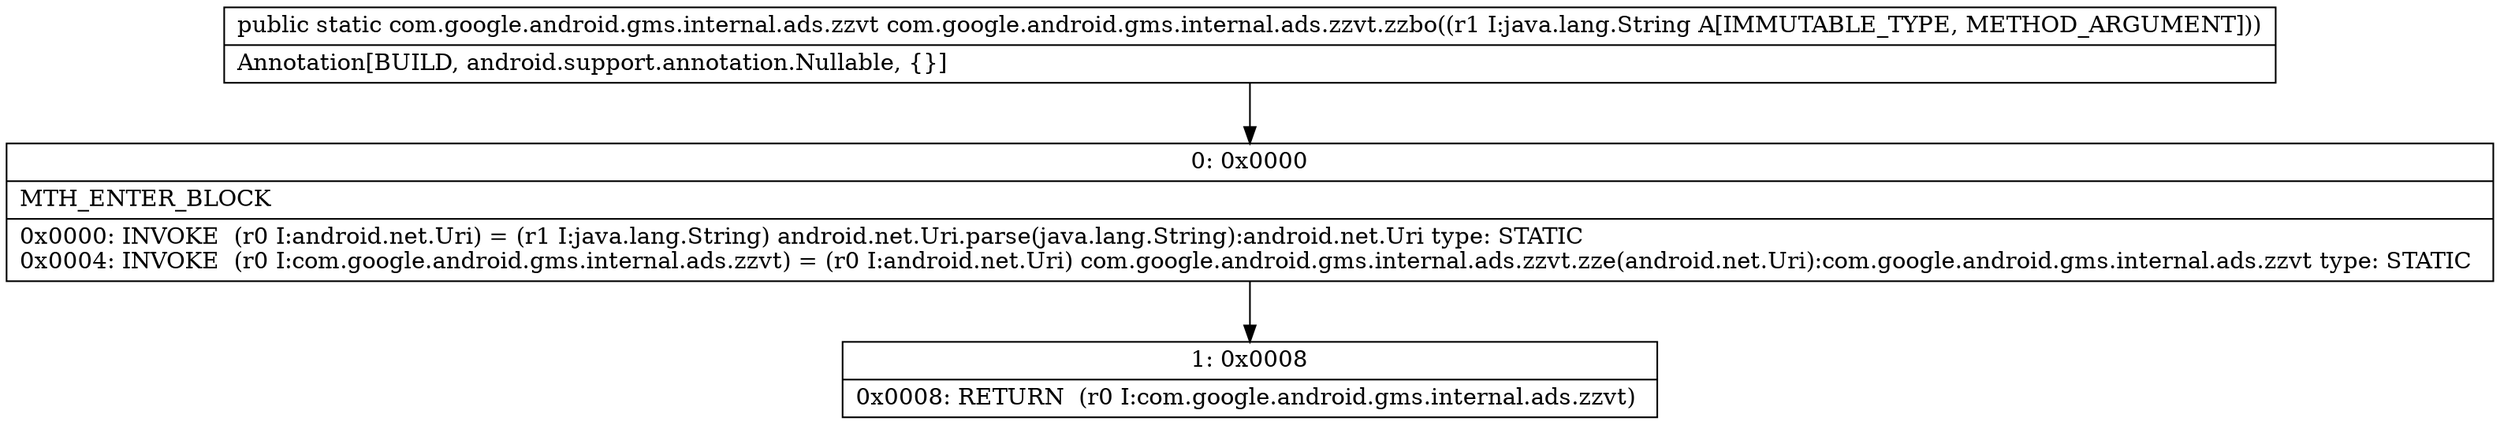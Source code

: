 digraph "CFG forcom.google.android.gms.internal.ads.zzvt.zzbo(Ljava\/lang\/String;)Lcom\/google\/android\/gms\/internal\/ads\/zzvt;" {
Node_0 [shape=record,label="{0\:\ 0x0000|MTH_ENTER_BLOCK\l|0x0000: INVOKE  (r0 I:android.net.Uri) = (r1 I:java.lang.String) android.net.Uri.parse(java.lang.String):android.net.Uri type: STATIC \l0x0004: INVOKE  (r0 I:com.google.android.gms.internal.ads.zzvt) = (r0 I:android.net.Uri) com.google.android.gms.internal.ads.zzvt.zze(android.net.Uri):com.google.android.gms.internal.ads.zzvt type: STATIC \l}"];
Node_1 [shape=record,label="{1\:\ 0x0008|0x0008: RETURN  (r0 I:com.google.android.gms.internal.ads.zzvt) \l}"];
MethodNode[shape=record,label="{public static com.google.android.gms.internal.ads.zzvt com.google.android.gms.internal.ads.zzvt.zzbo((r1 I:java.lang.String A[IMMUTABLE_TYPE, METHOD_ARGUMENT]))  | Annotation[BUILD, android.support.annotation.Nullable, \{\}]\l}"];
MethodNode -> Node_0;
Node_0 -> Node_1;
}

